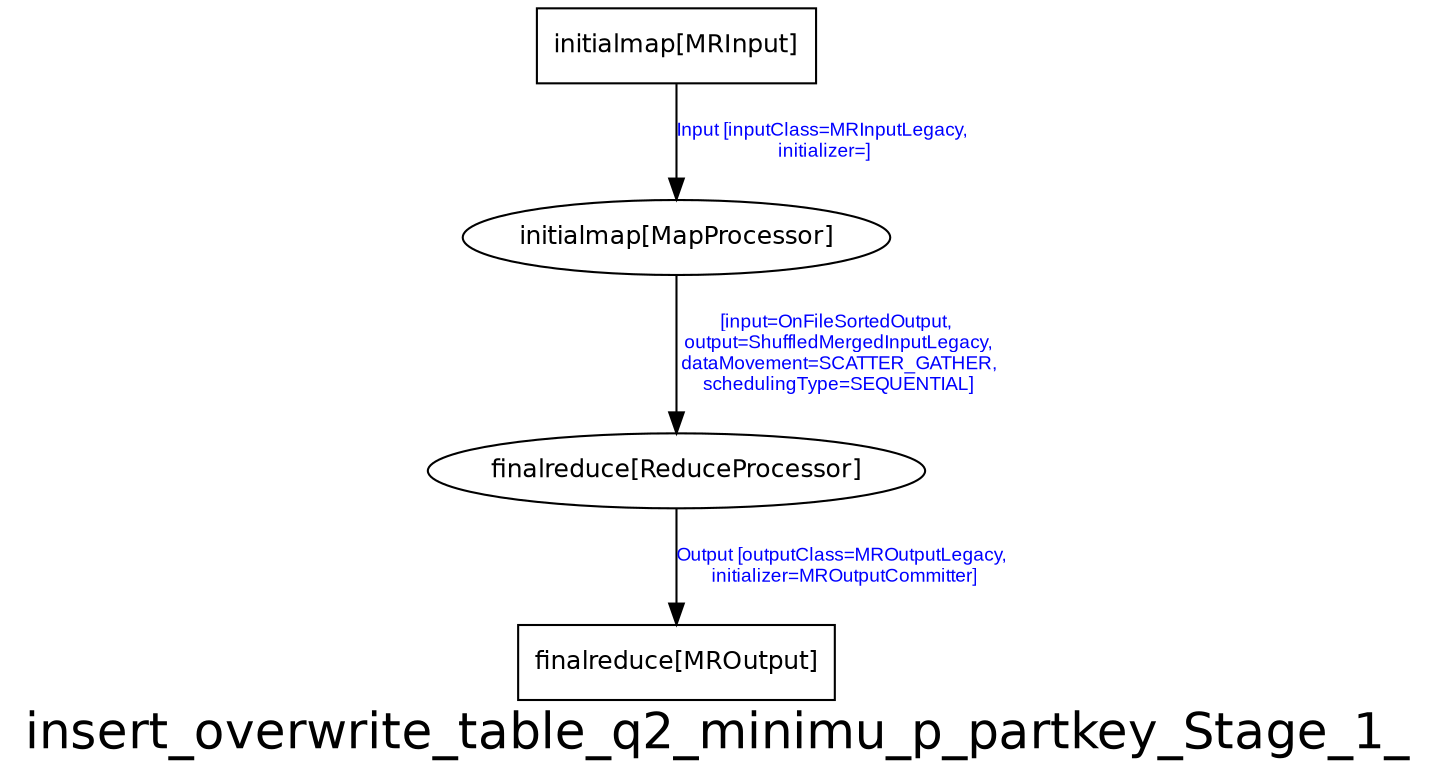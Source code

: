 digraph insert_overwrite_table_q2_minimu_p_partkey_Stage_1_ {
graph [ label="insert_overwrite_table_q2_minimu_p_partkey_Stage_1_", fontsize=24, fontname=Helvetica];
node [fontsize=12, fontname=Helvetica];
edge [fontsize=9, fontcolor=blue, fontname=Arial];
"insert_overwrite_table_q2_minimu_p_partkey_Stage_1_.initialmap" [ label = "initialmap[MapProcessor]" ];
"insert_overwrite_table_q2_minimu_p_partkey_Stage_1_.initialmap" -> "insert_overwrite_table_q2_minimu_p_partkey_Stage_1_.finalreduce" [ label = "[input=OnFileSortedOutput,\n output=ShuffledMergedInputLegacy,\n dataMovement=SCATTER_GATHER,\n schedulingType=SEQUENTIAL]" ];
"insert_overwrite_table_q2_minimu_p_partkey_Stage_1_.finalreduce" [ label = "finalreduce[ReduceProcessor]" ];
"insert_overwrite_table_q2_minimu_p_partkey_Stage_1_.finalreduce" -> "insert_overwrite_table_q2_minimu_p_partkey_Stage_1_.finalreduce_MROutput" [ label = "Output [outputClass=MROutputLegacy,\n initializer=MROutputCommitter]" ];
"insert_overwrite_table_q2_minimu_p_partkey_Stage_1_.finalreduce_MROutput" [ label = "finalreduce[MROutput]", shape = "box" ];
"insert_overwrite_table_q2_minimu_p_partkey_Stage_1_.initialmap_MRInput" [ label = "initialmap[MRInput]", shape = "box" ];
"insert_overwrite_table_q2_minimu_p_partkey_Stage_1_.initialmap_MRInput" -> "insert_overwrite_table_q2_minimu_p_partkey_Stage_1_.initialmap" [ label = "Input [inputClass=MRInputLegacy,\n initializer=]" ];
}
